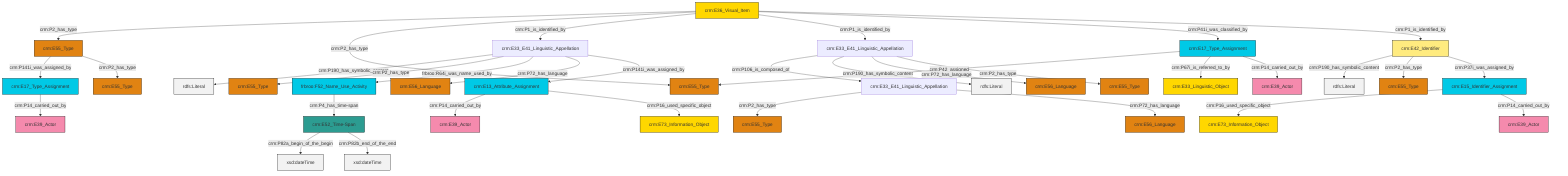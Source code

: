 graph TD
classDef Literal fill:#f2f2f2,stroke:#000000;
classDef CRM_Entity fill:#FFFFFF,stroke:#000000;
classDef Temporal_Entity fill:#00C9E6, stroke:#000000;
classDef Type fill:#E18312, stroke:#000000;
classDef Time-Span fill:#2C9C91, stroke:#000000;
classDef Appellation fill:#FFEB7F, stroke:#000000;
classDef Place fill:#008836, stroke:#000000;
classDef Persistent_Item fill:#B266B2, stroke:#000000;
classDef Conceptual_Object fill:#FFD700, stroke:#000000;
classDef Physical_Thing fill:#D2B48C, stroke:#000000;
classDef Actor fill:#f58aad, stroke:#000000;
classDef PC_Classes fill:#4ce600, stroke:#000000;
classDef Multi fill:#cccccc,stroke:#000000;

0["crm:E33_E41_Linguistic_Appellation"]:::Default -->|crm:P2_has_type| 1["crm:E55_Type"]:::Type
2["crm:E13_Attribute_Assignment"]:::Temporal_Entity -->|crm:P14_carried_out_by| 3["crm:E39_Actor"]:::Actor
4["crm:E55_Type"]:::Type -->|crm:P141i_was_assigned_by| 5["crm:E17_Type_Assignment"]:::Temporal_Entity
6["crm:E42_Identifier"]:::Appellation -->|crm:P190_has_symbolic_content| 7[rdfs:Literal]:::Literal
8["crm:E33_E41_Linguistic_Appellation"]:::Default -->|crm:P106_is_composed_of| 0["crm:E33_E41_Linguistic_Appellation"]:::Default
9["crm:E17_Type_Assignment"]:::Temporal_Entity -->|crm:P42_assigned| 10["crm:E55_Type"]:::Type
11["crm:E33_E41_Linguistic_Appellation"]:::Default -->|crm:P190_has_symbolic_content| 12[rdfs:Literal]:::Literal
9["crm:E17_Type_Assignment"]:::Temporal_Entity -->|crm:P67i_is_referred_to_by| 13["crm:E33_Linguistic_Object"]:::Conceptual_Object
8["crm:E33_E41_Linguistic_Appellation"]:::Default -->|crm:P190_has_symbolic_content| 17[rdfs:Literal]:::Literal
11["crm:E33_E41_Linguistic_Appellation"]:::Default -->|crm:P2_has_type| 18["crm:E55_Type"]:::Type
4["crm:E55_Type"]:::Type -->|crm:P2_has_type| 19["crm:E55_Type"]:::Type
2["crm:E13_Attribute_Assignment"]:::Temporal_Entity -->|crm:P16_used_specific_object| 20["crm:E73_Information_Object"]:::Conceptual_Object
23["crm:E36_Visual_Item"]:::Conceptual_Object -->|crm:P2_has_type| 4["crm:E55_Type"]:::Type
25["crm:E15_Identifier_Assignment"]:::Temporal_Entity -->|crm:P16_used_specific_object| 26["crm:E73_Information_Object"]:::Conceptual_Object
11["crm:E33_E41_Linguistic_Appellation"]:::Default -->|frbroo:R64i_was_name_used_by| 28["frbroo:F52_Name_Use_Activity"]:::Temporal_Entity
25["crm:E15_Identifier_Assignment"]:::Temporal_Entity -->|crm:P14_carried_out_by| 29["crm:E39_Actor"]:::Actor
0["crm:E33_E41_Linguistic_Appellation"]:::Default -->|crm:P72_has_language| 39["crm:E56_Language"]:::Type
9["crm:E17_Type_Assignment"]:::Temporal_Entity -->|crm:P14_carried_out_by| 40["crm:E39_Actor"]:::Actor
23["crm:E36_Visual_Item"]:::Conceptual_Object -->|crm:P2_has_type| 10["crm:E55_Type"]:::Type
28["frbroo:F52_Name_Use_Activity"]:::Temporal_Entity -->|crm:P4_has_time-span| 41["crm:E52_Time-Span"]:::Time-Span
5["crm:E17_Type_Assignment"]:::Temporal_Entity -->|crm:P14_carried_out_by| 21["crm:E39_Actor"]:::Actor
23["crm:E36_Visual_Item"]:::Conceptual_Object -->|crm:P1_is_identified_by| 11["crm:E33_E41_Linguistic_Appellation"]:::Default
23["crm:E36_Visual_Item"]:::Conceptual_Object -->|crm:P1_is_identified_by| 8["crm:E33_E41_Linguistic_Appellation"]:::Default
6["crm:E42_Identifier"]:::Appellation -->|crm:P2_has_type| 37["crm:E55_Type"]:::Type
41["crm:E52_Time-Span"]:::Time-Span -->|crm:P82a_begin_of_the_begin| 47[xsd:dateTime]:::Literal
41["crm:E52_Time-Span"]:::Time-Span -->|crm:P82b_end_of_the_end| 49[xsd:dateTime]:::Literal
6["crm:E42_Identifier"]:::Appellation -->|crm:P37i_was_assigned_by| 25["crm:E15_Identifier_Assignment"]:::Temporal_Entity
11["crm:E33_E41_Linguistic_Appellation"]:::Default -->|crm:P72_has_language| 52["crm:E56_Language"]:::Type
23["crm:E36_Visual_Item"]:::Conceptual_Object -->|crm:P41i_was_classified_by| 9["crm:E17_Type_Assignment"]:::Temporal_Entity
8["crm:E33_E41_Linguistic_Appellation"]:::Default -->|crm:P72_has_language| 15["crm:E56_Language"]:::Type
23["crm:E36_Visual_Item"]:::Conceptual_Object -->|crm:P1_is_identified_by| 6["crm:E42_Identifier"]:::Appellation
11["crm:E33_E41_Linguistic_Appellation"]:::Default -->|crm:P141i_was_assigned_by| 2["crm:E13_Attribute_Assignment"]:::Temporal_Entity
8["crm:E33_E41_Linguistic_Appellation"]:::Default -->|crm:P2_has_type| 34["crm:E55_Type"]:::Type